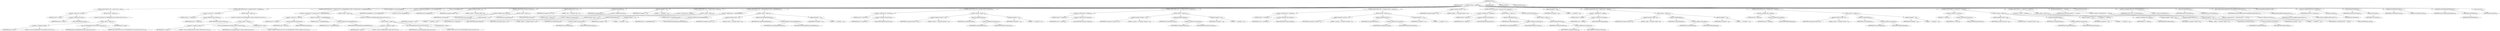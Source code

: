 digraph "execute" {  
"563" [label = <(METHOD,execute)<SUB>320</SUB>> ]
"76" [label = <(PARAM,this)<SUB>320</SUB>> ]
"564" [label = <(BLOCK,&lt;empty&gt;,&lt;empty&gt;)<SUB>320</SUB>> ]
"565" [label = <(CONTROL_STRUCTURE,if (null == alias),if (null == alias))<SUB>322</SUB>> ]
"566" [label = <(&lt;operator&gt;.equals,null == alias)<SUB>322</SUB>> ]
"567" [label = <(LITERAL,null,null == alias)<SUB>322</SUB>> ]
"568" [label = <(&lt;operator&gt;.fieldAccess,this.alias)<SUB>322</SUB>> ]
"569" [label = <(IDENTIFIER,this,null == alias)<SUB>322</SUB>> ]
"570" [label = <(FIELD_IDENTIFIER,alias,alias)<SUB>322</SUB>> ]
"571" [label = <(BLOCK,&lt;empty&gt;,&lt;empty&gt;)<SUB>322</SUB>> ]
"572" [label = <(&lt;operator&gt;.throw,throw new BuildException(&quot;alias attribute must be set&quot;);)<SUB>323</SUB>> ]
"573" [label = <(BLOCK,&lt;empty&gt;,&lt;empty&gt;)<SUB>323</SUB>> ]
"574" [label = <(&lt;operator&gt;.assignment,&lt;empty&gt;)> ]
"575" [label = <(IDENTIFIER,$obj10,&lt;empty&gt;)> ]
"576" [label = <(&lt;operator&gt;.alloc,new BuildException(&quot;alias attribute must be set&quot;))<SUB>323</SUB>> ]
"577" [label = <(&lt;init&gt;,new BuildException(&quot;alias attribute must be set&quot;))<SUB>323</SUB>> ]
"578" [label = <(IDENTIFIER,$obj10,new BuildException(&quot;alias attribute must be set&quot;))> ]
"579" [label = <(LITERAL,&quot;alias attribute must be set&quot;,new BuildException(&quot;alias attribute must be set&quot;))<SUB>323</SUB>> ]
"580" [label = <(IDENTIFIER,$obj10,&lt;empty&gt;)> ]
"581" [label = <(CONTROL_STRUCTURE,if (null == storepass),if (null == storepass))<SUB>326</SUB>> ]
"582" [label = <(&lt;operator&gt;.equals,null == storepass)<SUB>326</SUB>> ]
"583" [label = <(LITERAL,null,null == storepass)<SUB>326</SUB>> ]
"584" [label = <(&lt;operator&gt;.fieldAccess,this.storepass)<SUB>326</SUB>> ]
"585" [label = <(IDENTIFIER,this,null == storepass)<SUB>326</SUB>> ]
"586" [label = <(FIELD_IDENTIFIER,storepass,storepass)<SUB>326</SUB>> ]
"587" [label = <(BLOCK,&lt;empty&gt;,&lt;empty&gt;)<SUB>326</SUB>> ]
"588" [label = <(&lt;operator&gt;.throw,throw new BuildException(&quot;storepass attribute must be set&quot;);)<SUB>327</SUB>> ]
"589" [label = <(BLOCK,&lt;empty&gt;,&lt;empty&gt;)<SUB>327</SUB>> ]
"590" [label = <(&lt;operator&gt;.assignment,&lt;empty&gt;)> ]
"591" [label = <(IDENTIFIER,$obj11,&lt;empty&gt;)> ]
"592" [label = <(&lt;operator&gt;.alloc,new BuildException(&quot;storepass attribute must be set&quot;))<SUB>327</SUB>> ]
"593" [label = <(&lt;init&gt;,new BuildException(&quot;storepass attribute must be set&quot;))<SUB>327</SUB>> ]
"594" [label = <(IDENTIFIER,$obj11,new BuildException(&quot;storepass attribute must be set&quot;))> ]
"595" [label = <(LITERAL,&quot;storepass attribute must be set&quot;,new BuildException(&quot;storepass attribute must be set&quot;))<SUB>327</SUB>> ]
"596" [label = <(IDENTIFIER,$obj11,&lt;empty&gt;)> ]
"597" [label = <(CONTROL_STRUCTURE,if (null == dname &amp;&amp; null == expandedDname),if (null == dname &amp;&amp; null == expandedDname))<SUB>330</SUB>> ]
"598" [label = <(&lt;operator&gt;.logicalAnd,null == dname &amp;&amp; null == expandedDname)<SUB>330</SUB>> ]
"599" [label = <(&lt;operator&gt;.equals,null == dname)<SUB>330</SUB>> ]
"600" [label = <(LITERAL,null,null == dname)<SUB>330</SUB>> ]
"601" [label = <(&lt;operator&gt;.fieldAccess,this.dname)<SUB>330</SUB>> ]
"602" [label = <(IDENTIFIER,this,null == dname)<SUB>330</SUB>> ]
"603" [label = <(FIELD_IDENTIFIER,dname,dname)<SUB>330</SUB>> ]
"604" [label = <(&lt;operator&gt;.equals,null == expandedDname)<SUB>330</SUB>> ]
"605" [label = <(LITERAL,null,null == expandedDname)<SUB>330</SUB>> ]
"606" [label = <(&lt;operator&gt;.fieldAccess,this.expandedDname)<SUB>330</SUB>> ]
"607" [label = <(IDENTIFIER,this,null == expandedDname)<SUB>330</SUB>> ]
"608" [label = <(FIELD_IDENTIFIER,expandedDname,expandedDname)<SUB>330</SUB>> ]
"609" [label = <(BLOCK,&lt;empty&gt;,&lt;empty&gt;)<SUB>330</SUB>> ]
"610" [label = <(&lt;operator&gt;.throw,throw new BuildException(&quot;dname must be set&quot;);)<SUB>331</SUB>> ]
"611" [label = <(BLOCK,&lt;empty&gt;,&lt;empty&gt;)<SUB>331</SUB>> ]
"612" [label = <(&lt;operator&gt;.assignment,&lt;empty&gt;)> ]
"613" [label = <(IDENTIFIER,$obj12,&lt;empty&gt;)> ]
"614" [label = <(&lt;operator&gt;.alloc,new BuildException(&quot;dname must be set&quot;))<SUB>331</SUB>> ]
"615" [label = <(&lt;init&gt;,new BuildException(&quot;dname must be set&quot;))<SUB>331</SUB>> ]
"616" [label = <(IDENTIFIER,$obj12,new BuildException(&quot;dname must be set&quot;))> ]
"617" [label = <(LITERAL,&quot;dname must be set&quot;,new BuildException(&quot;dname must be set&quot;))<SUB>331</SUB>> ]
"618" [label = <(IDENTIFIER,$obj12,&lt;empty&gt;)> ]
"74" [label = <(LOCAL,StringBuffer sb: java.lang.StringBuffer)> ]
"619" [label = <(&lt;operator&gt;.assignment,StringBuffer sb = new StringBuffer())<SUB>334</SUB>> ]
"620" [label = <(IDENTIFIER,sb,StringBuffer sb = new StringBuffer())<SUB>334</SUB>> ]
"621" [label = <(&lt;operator&gt;.alloc,new StringBuffer())<SUB>334</SUB>> ]
"622" [label = <(&lt;init&gt;,new StringBuffer())<SUB>334</SUB>> ]
"73" [label = <(IDENTIFIER,sb,new StringBuffer())<SUB>334</SUB>> ]
"623" [label = <(append,sb.append(&quot;-genkey &quot;))<SUB>336</SUB>> ]
"624" [label = <(IDENTIFIER,sb,sb.append(&quot;-genkey &quot;))<SUB>336</SUB>> ]
"625" [label = <(LITERAL,&quot;-genkey &quot;,sb.append(&quot;-genkey &quot;))<SUB>336</SUB>> ]
"626" [label = <(CONTROL_STRUCTURE,if (verbose),if (verbose))<SUB>338</SUB>> ]
"627" [label = <(&lt;operator&gt;.fieldAccess,this.verbose)<SUB>338</SUB>> ]
"628" [label = <(IDENTIFIER,this,if (verbose))<SUB>338</SUB>> ]
"629" [label = <(FIELD_IDENTIFIER,verbose,verbose)<SUB>338</SUB>> ]
"630" [label = <(BLOCK,&lt;empty&gt;,&lt;empty&gt;)<SUB>338</SUB>> ]
"631" [label = <(append,sb.append(&quot;-v &quot;))<SUB>339</SUB>> ]
"632" [label = <(IDENTIFIER,sb,sb.append(&quot;-v &quot;))<SUB>339</SUB>> ]
"633" [label = <(LITERAL,&quot;-v &quot;,sb.append(&quot;-v &quot;))<SUB>339</SUB>> ]
"634" [label = <(append,sb.append(&quot;-alias \&quot;&quot;))<SUB>342</SUB>> ]
"635" [label = <(IDENTIFIER,sb,sb.append(&quot;-alias \&quot;&quot;))<SUB>342</SUB>> ]
"636" [label = <(LITERAL,&quot;-alias \&quot;&quot;,sb.append(&quot;-alias \&quot;&quot;))<SUB>342</SUB>> ]
"637" [label = <(append,sb.append(alias))<SUB>343</SUB>> ]
"638" [label = <(IDENTIFIER,sb,sb.append(alias))<SUB>343</SUB>> ]
"639" [label = <(&lt;operator&gt;.fieldAccess,this.alias)<SUB>343</SUB>> ]
"640" [label = <(IDENTIFIER,this,sb.append(alias))<SUB>343</SUB>> ]
"641" [label = <(FIELD_IDENTIFIER,alias,alias)<SUB>343</SUB>> ]
"642" [label = <(append,sb.append(&quot;\&quot; &quot;))<SUB>344</SUB>> ]
"643" [label = <(IDENTIFIER,sb,sb.append(&quot;\&quot; &quot;))<SUB>344</SUB>> ]
"644" [label = <(LITERAL,&quot;\&quot; &quot;,sb.append(&quot;\&quot; &quot;))<SUB>344</SUB>> ]
"645" [label = <(CONTROL_STRUCTURE,if (null != dname),if (null != dname))<SUB>346</SUB>> ]
"646" [label = <(&lt;operator&gt;.notEquals,null != dname)<SUB>346</SUB>> ]
"647" [label = <(LITERAL,null,null != dname)<SUB>346</SUB>> ]
"648" [label = <(&lt;operator&gt;.fieldAccess,this.dname)<SUB>346</SUB>> ]
"649" [label = <(IDENTIFIER,this,null != dname)<SUB>346</SUB>> ]
"650" [label = <(FIELD_IDENTIFIER,dname,dname)<SUB>346</SUB>> ]
"651" [label = <(BLOCK,&lt;empty&gt;,&lt;empty&gt;)<SUB>346</SUB>> ]
"652" [label = <(append,sb.append(&quot;-dname \&quot;&quot;))<SUB>347</SUB>> ]
"653" [label = <(IDENTIFIER,sb,sb.append(&quot;-dname \&quot;&quot;))<SUB>347</SUB>> ]
"654" [label = <(LITERAL,&quot;-dname \&quot;&quot;,sb.append(&quot;-dname \&quot;&quot;))<SUB>347</SUB>> ]
"655" [label = <(append,sb.append(dname))<SUB>348</SUB>> ]
"656" [label = <(IDENTIFIER,sb,sb.append(dname))<SUB>348</SUB>> ]
"657" [label = <(&lt;operator&gt;.fieldAccess,this.dname)<SUB>348</SUB>> ]
"658" [label = <(IDENTIFIER,this,sb.append(dname))<SUB>348</SUB>> ]
"659" [label = <(FIELD_IDENTIFIER,dname,dname)<SUB>348</SUB>> ]
"660" [label = <(append,sb.append(&quot;\&quot; &quot;))<SUB>349</SUB>> ]
"661" [label = <(IDENTIFIER,sb,sb.append(&quot;\&quot; &quot;))<SUB>349</SUB>> ]
"662" [label = <(LITERAL,&quot;\&quot; &quot;,sb.append(&quot;\&quot; &quot;))<SUB>349</SUB>> ]
"663" [label = <(CONTROL_STRUCTURE,if (null != expandedDname),if (null != expandedDname))<SUB>352</SUB>> ]
"664" [label = <(&lt;operator&gt;.notEquals,null != expandedDname)<SUB>352</SUB>> ]
"665" [label = <(LITERAL,null,null != expandedDname)<SUB>352</SUB>> ]
"666" [label = <(&lt;operator&gt;.fieldAccess,this.expandedDname)<SUB>352</SUB>> ]
"667" [label = <(IDENTIFIER,this,null != expandedDname)<SUB>352</SUB>> ]
"668" [label = <(FIELD_IDENTIFIER,expandedDname,expandedDname)<SUB>352</SUB>> ]
"669" [label = <(BLOCK,&lt;empty&gt;,&lt;empty&gt;)<SUB>352</SUB>> ]
"670" [label = <(append,sb.append(&quot;-dname \&quot;&quot;))<SUB>353</SUB>> ]
"671" [label = <(IDENTIFIER,sb,sb.append(&quot;-dname \&quot;&quot;))<SUB>353</SUB>> ]
"672" [label = <(LITERAL,&quot;-dname \&quot;&quot;,sb.append(&quot;-dname \&quot;&quot;))<SUB>353</SUB>> ]
"673" [label = <(append,sb.append(expandedDname))<SUB>354</SUB>> ]
"674" [label = <(IDENTIFIER,sb,sb.append(expandedDname))<SUB>354</SUB>> ]
"675" [label = <(&lt;operator&gt;.fieldAccess,this.expandedDname)<SUB>354</SUB>> ]
"676" [label = <(IDENTIFIER,this,sb.append(expandedDname))<SUB>354</SUB>> ]
"677" [label = <(FIELD_IDENTIFIER,expandedDname,expandedDname)<SUB>354</SUB>> ]
"678" [label = <(append,sb.append(&quot;\&quot; &quot;))<SUB>355</SUB>> ]
"679" [label = <(IDENTIFIER,sb,sb.append(&quot;\&quot; &quot;))<SUB>355</SUB>> ]
"680" [label = <(LITERAL,&quot;\&quot; &quot;,sb.append(&quot;\&quot; &quot;))<SUB>355</SUB>> ]
"681" [label = <(CONTROL_STRUCTURE,if (null != keystore),if (null != keystore))<SUB>358</SUB>> ]
"682" [label = <(&lt;operator&gt;.notEquals,null != keystore)<SUB>358</SUB>> ]
"683" [label = <(LITERAL,null,null != keystore)<SUB>358</SUB>> ]
"684" [label = <(&lt;operator&gt;.fieldAccess,this.keystore)<SUB>358</SUB>> ]
"685" [label = <(IDENTIFIER,this,null != keystore)<SUB>358</SUB>> ]
"686" [label = <(FIELD_IDENTIFIER,keystore,keystore)<SUB>358</SUB>> ]
"687" [label = <(BLOCK,&lt;empty&gt;,&lt;empty&gt;)<SUB>358</SUB>> ]
"688" [label = <(append,sb.append(&quot;-keystore \&quot;&quot;))<SUB>359</SUB>> ]
"689" [label = <(IDENTIFIER,sb,sb.append(&quot;-keystore \&quot;&quot;))<SUB>359</SUB>> ]
"690" [label = <(LITERAL,&quot;-keystore \&quot;&quot;,sb.append(&quot;-keystore \&quot;&quot;))<SUB>359</SUB>> ]
"691" [label = <(append,sb.append(keystore))<SUB>360</SUB>> ]
"692" [label = <(IDENTIFIER,sb,sb.append(keystore))<SUB>360</SUB>> ]
"693" [label = <(&lt;operator&gt;.fieldAccess,this.keystore)<SUB>360</SUB>> ]
"694" [label = <(IDENTIFIER,this,sb.append(keystore))<SUB>360</SUB>> ]
"695" [label = <(FIELD_IDENTIFIER,keystore,keystore)<SUB>360</SUB>> ]
"696" [label = <(append,sb.append(&quot;\&quot; &quot;))<SUB>361</SUB>> ]
"697" [label = <(IDENTIFIER,sb,sb.append(&quot;\&quot; &quot;))<SUB>361</SUB>> ]
"698" [label = <(LITERAL,&quot;\&quot; &quot;,sb.append(&quot;\&quot; &quot;))<SUB>361</SUB>> ]
"699" [label = <(CONTROL_STRUCTURE,if (null != storepass),if (null != storepass))<SUB>364</SUB>> ]
"700" [label = <(&lt;operator&gt;.notEquals,null != storepass)<SUB>364</SUB>> ]
"701" [label = <(LITERAL,null,null != storepass)<SUB>364</SUB>> ]
"702" [label = <(&lt;operator&gt;.fieldAccess,this.storepass)<SUB>364</SUB>> ]
"703" [label = <(IDENTIFIER,this,null != storepass)<SUB>364</SUB>> ]
"704" [label = <(FIELD_IDENTIFIER,storepass,storepass)<SUB>364</SUB>> ]
"705" [label = <(BLOCK,&lt;empty&gt;,&lt;empty&gt;)<SUB>364</SUB>> ]
"706" [label = <(append,sb.append(&quot;-storepass \&quot;&quot;))<SUB>365</SUB>> ]
"707" [label = <(IDENTIFIER,sb,sb.append(&quot;-storepass \&quot;&quot;))<SUB>365</SUB>> ]
"708" [label = <(LITERAL,&quot;-storepass \&quot;&quot;,sb.append(&quot;-storepass \&quot;&quot;))<SUB>365</SUB>> ]
"709" [label = <(append,sb.append(storepass))<SUB>366</SUB>> ]
"710" [label = <(IDENTIFIER,sb,sb.append(storepass))<SUB>366</SUB>> ]
"711" [label = <(&lt;operator&gt;.fieldAccess,this.storepass)<SUB>366</SUB>> ]
"712" [label = <(IDENTIFIER,this,sb.append(storepass))<SUB>366</SUB>> ]
"713" [label = <(FIELD_IDENTIFIER,storepass,storepass)<SUB>366</SUB>> ]
"714" [label = <(append,sb.append(&quot;\&quot; &quot;))<SUB>367</SUB>> ]
"715" [label = <(IDENTIFIER,sb,sb.append(&quot;\&quot; &quot;))<SUB>367</SUB>> ]
"716" [label = <(LITERAL,&quot;\&quot; &quot;,sb.append(&quot;\&quot; &quot;))<SUB>367</SUB>> ]
"717" [label = <(CONTROL_STRUCTURE,if (null != storetype),if (null != storetype))<SUB>370</SUB>> ]
"718" [label = <(&lt;operator&gt;.notEquals,null != storetype)<SUB>370</SUB>> ]
"719" [label = <(LITERAL,null,null != storetype)<SUB>370</SUB>> ]
"720" [label = <(&lt;operator&gt;.fieldAccess,this.storetype)<SUB>370</SUB>> ]
"721" [label = <(IDENTIFIER,this,null != storetype)<SUB>370</SUB>> ]
"722" [label = <(FIELD_IDENTIFIER,storetype,storetype)<SUB>370</SUB>> ]
"723" [label = <(BLOCK,&lt;empty&gt;,&lt;empty&gt;)<SUB>370</SUB>> ]
"724" [label = <(append,sb.append(&quot;-storetype \&quot;&quot;))<SUB>371</SUB>> ]
"725" [label = <(IDENTIFIER,sb,sb.append(&quot;-storetype \&quot;&quot;))<SUB>371</SUB>> ]
"726" [label = <(LITERAL,&quot;-storetype \&quot;&quot;,sb.append(&quot;-storetype \&quot;&quot;))<SUB>371</SUB>> ]
"727" [label = <(append,sb.append(storetype))<SUB>372</SUB>> ]
"728" [label = <(IDENTIFIER,sb,sb.append(storetype))<SUB>372</SUB>> ]
"729" [label = <(&lt;operator&gt;.fieldAccess,this.storetype)<SUB>372</SUB>> ]
"730" [label = <(IDENTIFIER,this,sb.append(storetype))<SUB>372</SUB>> ]
"731" [label = <(FIELD_IDENTIFIER,storetype,storetype)<SUB>372</SUB>> ]
"732" [label = <(append,sb.append(&quot;\&quot; &quot;))<SUB>373</SUB>> ]
"733" [label = <(IDENTIFIER,sb,sb.append(&quot;\&quot; &quot;))<SUB>373</SUB>> ]
"734" [label = <(LITERAL,&quot;\&quot; &quot;,sb.append(&quot;\&quot; &quot;))<SUB>373</SUB>> ]
"735" [label = <(append,sb.append(&quot;-keypass \&quot;&quot;))<SUB>376</SUB>> ]
"736" [label = <(IDENTIFIER,sb,sb.append(&quot;-keypass \&quot;&quot;))<SUB>376</SUB>> ]
"737" [label = <(LITERAL,&quot;-keypass \&quot;&quot;,sb.append(&quot;-keypass \&quot;&quot;))<SUB>376</SUB>> ]
"738" [label = <(CONTROL_STRUCTURE,if (null != keypass),if (null != keypass))<SUB>377</SUB>> ]
"739" [label = <(&lt;operator&gt;.notEquals,null != keypass)<SUB>377</SUB>> ]
"740" [label = <(LITERAL,null,null != keypass)<SUB>377</SUB>> ]
"741" [label = <(&lt;operator&gt;.fieldAccess,this.keypass)<SUB>377</SUB>> ]
"742" [label = <(IDENTIFIER,this,null != keypass)<SUB>377</SUB>> ]
"743" [label = <(FIELD_IDENTIFIER,keypass,keypass)<SUB>377</SUB>> ]
"744" [label = <(BLOCK,&lt;empty&gt;,&lt;empty&gt;)<SUB>377</SUB>> ]
"745" [label = <(append,sb.append(keypass))<SUB>378</SUB>> ]
"746" [label = <(IDENTIFIER,sb,sb.append(keypass))<SUB>378</SUB>> ]
"747" [label = <(&lt;operator&gt;.fieldAccess,this.keypass)<SUB>378</SUB>> ]
"748" [label = <(IDENTIFIER,this,sb.append(keypass))<SUB>378</SUB>> ]
"749" [label = <(FIELD_IDENTIFIER,keypass,keypass)<SUB>378</SUB>> ]
"750" [label = <(CONTROL_STRUCTURE,else,else)<SUB>379</SUB>> ]
"751" [label = <(BLOCK,&lt;empty&gt;,&lt;empty&gt;)<SUB>379</SUB>> ]
"752" [label = <(append,sb.append(storepass))<SUB>380</SUB>> ]
"753" [label = <(IDENTIFIER,sb,sb.append(storepass))<SUB>380</SUB>> ]
"754" [label = <(&lt;operator&gt;.fieldAccess,this.storepass)<SUB>380</SUB>> ]
"755" [label = <(IDENTIFIER,this,sb.append(storepass))<SUB>380</SUB>> ]
"756" [label = <(FIELD_IDENTIFIER,storepass,storepass)<SUB>380</SUB>> ]
"757" [label = <(append,sb.append(&quot;\&quot; &quot;))<SUB>382</SUB>> ]
"758" [label = <(IDENTIFIER,sb,sb.append(&quot;\&quot; &quot;))<SUB>382</SUB>> ]
"759" [label = <(LITERAL,&quot;\&quot; &quot;,sb.append(&quot;\&quot; &quot;))<SUB>382</SUB>> ]
"760" [label = <(CONTROL_STRUCTURE,if (null != sigalg),if (null != sigalg))<SUB>384</SUB>> ]
"761" [label = <(&lt;operator&gt;.notEquals,null != sigalg)<SUB>384</SUB>> ]
"762" [label = <(LITERAL,null,null != sigalg)<SUB>384</SUB>> ]
"763" [label = <(&lt;operator&gt;.fieldAccess,this.sigalg)<SUB>384</SUB>> ]
"764" [label = <(IDENTIFIER,this,null != sigalg)<SUB>384</SUB>> ]
"765" [label = <(FIELD_IDENTIFIER,sigalg,sigalg)<SUB>384</SUB>> ]
"766" [label = <(BLOCK,&lt;empty&gt;,&lt;empty&gt;)<SUB>384</SUB>> ]
"767" [label = <(append,sb.append(&quot;-sigalg \&quot;&quot;))<SUB>385</SUB>> ]
"768" [label = <(IDENTIFIER,sb,sb.append(&quot;-sigalg \&quot;&quot;))<SUB>385</SUB>> ]
"769" [label = <(LITERAL,&quot;-sigalg \&quot;&quot;,sb.append(&quot;-sigalg \&quot;&quot;))<SUB>385</SUB>> ]
"770" [label = <(append,sb.append(sigalg))<SUB>386</SUB>> ]
"771" [label = <(IDENTIFIER,sb,sb.append(sigalg))<SUB>386</SUB>> ]
"772" [label = <(&lt;operator&gt;.fieldAccess,this.sigalg)<SUB>386</SUB>> ]
"773" [label = <(IDENTIFIER,this,sb.append(sigalg))<SUB>386</SUB>> ]
"774" [label = <(FIELD_IDENTIFIER,sigalg,sigalg)<SUB>386</SUB>> ]
"775" [label = <(append,sb.append(&quot;\&quot; &quot;))<SUB>387</SUB>> ]
"776" [label = <(IDENTIFIER,sb,sb.append(&quot;\&quot; &quot;))<SUB>387</SUB>> ]
"777" [label = <(LITERAL,&quot;\&quot; &quot;,sb.append(&quot;\&quot; &quot;))<SUB>387</SUB>> ]
"778" [label = <(CONTROL_STRUCTURE,if (null != keyalg),if (null != keyalg))<SUB>390</SUB>> ]
"779" [label = <(&lt;operator&gt;.notEquals,null != keyalg)<SUB>390</SUB>> ]
"780" [label = <(LITERAL,null,null != keyalg)<SUB>390</SUB>> ]
"781" [label = <(&lt;operator&gt;.fieldAccess,this.keyalg)<SUB>390</SUB>> ]
"782" [label = <(IDENTIFIER,this,null != keyalg)<SUB>390</SUB>> ]
"783" [label = <(FIELD_IDENTIFIER,keyalg,keyalg)<SUB>390</SUB>> ]
"784" [label = <(BLOCK,&lt;empty&gt;,&lt;empty&gt;)<SUB>390</SUB>> ]
"785" [label = <(append,sb.append(&quot;-keyalg \&quot;&quot;))<SUB>391</SUB>> ]
"786" [label = <(IDENTIFIER,sb,sb.append(&quot;-keyalg \&quot;&quot;))<SUB>391</SUB>> ]
"787" [label = <(LITERAL,&quot;-keyalg \&quot;&quot;,sb.append(&quot;-keyalg \&quot;&quot;))<SUB>391</SUB>> ]
"788" [label = <(append,sb.append(keyalg))<SUB>392</SUB>> ]
"789" [label = <(IDENTIFIER,sb,sb.append(keyalg))<SUB>392</SUB>> ]
"790" [label = <(&lt;operator&gt;.fieldAccess,this.keyalg)<SUB>392</SUB>> ]
"791" [label = <(IDENTIFIER,this,sb.append(keyalg))<SUB>392</SUB>> ]
"792" [label = <(FIELD_IDENTIFIER,keyalg,keyalg)<SUB>392</SUB>> ]
"793" [label = <(append,sb.append(&quot;\&quot; &quot;))<SUB>393</SUB>> ]
"794" [label = <(IDENTIFIER,sb,sb.append(&quot;\&quot; &quot;))<SUB>393</SUB>> ]
"795" [label = <(LITERAL,&quot;\&quot; &quot;,sb.append(&quot;\&quot; &quot;))<SUB>393</SUB>> ]
"796" [label = <(CONTROL_STRUCTURE,if (0 &lt; keysize),if (0 &lt; keysize))<SUB>397</SUB>> ]
"797" [label = <(&lt;operator&gt;.lessThan,0 &lt; keysize)<SUB>397</SUB>> ]
"798" [label = <(LITERAL,0,0 &lt; keysize)<SUB>397</SUB>> ]
"799" [label = <(&lt;operator&gt;.fieldAccess,this.keysize)<SUB>397</SUB>> ]
"800" [label = <(IDENTIFIER,this,0 &lt; keysize)<SUB>397</SUB>> ]
"801" [label = <(FIELD_IDENTIFIER,keysize,keysize)<SUB>397</SUB>> ]
"802" [label = <(BLOCK,&lt;empty&gt;,&lt;empty&gt;)<SUB>397</SUB>> ]
"803" [label = <(append,sb.append(&quot;-keysize \&quot;&quot;))<SUB>398</SUB>> ]
"804" [label = <(IDENTIFIER,sb,sb.append(&quot;-keysize \&quot;&quot;))<SUB>398</SUB>> ]
"805" [label = <(LITERAL,&quot;-keysize \&quot;&quot;,sb.append(&quot;-keysize \&quot;&quot;))<SUB>398</SUB>> ]
"806" [label = <(append,sb.append(keysize))<SUB>399</SUB>> ]
"807" [label = <(IDENTIFIER,sb,sb.append(keysize))<SUB>399</SUB>> ]
"808" [label = <(&lt;operator&gt;.fieldAccess,this.keysize)<SUB>399</SUB>> ]
"809" [label = <(IDENTIFIER,this,sb.append(keysize))<SUB>399</SUB>> ]
"810" [label = <(FIELD_IDENTIFIER,keysize,keysize)<SUB>399</SUB>> ]
"811" [label = <(append,sb.append(&quot;\&quot; &quot;))<SUB>400</SUB>> ]
"812" [label = <(IDENTIFIER,sb,sb.append(&quot;\&quot; &quot;))<SUB>400</SUB>> ]
"813" [label = <(LITERAL,&quot;\&quot; &quot;,sb.append(&quot;\&quot; &quot;))<SUB>400</SUB>> ]
"814" [label = <(CONTROL_STRUCTURE,if (0 &lt; validity),if (0 &lt; validity))<SUB>403</SUB>> ]
"815" [label = <(&lt;operator&gt;.lessThan,0 &lt; validity)<SUB>403</SUB>> ]
"816" [label = <(LITERAL,0,0 &lt; validity)<SUB>403</SUB>> ]
"817" [label = <(&lt;operator&gt;.fieldAccess,this.validity)<SUB>403</SUB>> ]
"818" [label = <(IDENTIFIER,this,0 &lt; validity)<SUB>403</SUB>> ]
"819" [label = <(FIELD_IDENTIFIER,validity,validity)<SUB>403</SUB>> ]
"820" [label = <(BLOCK,&lt;empty&gt;,&lt;empty&gt;)<SUB>403</SUB>> ]
"821" [label = <(append,sb.append(&quot;-validity \&quot;&quot;))<SUB>404</SUB>> ]
"822" [label = <(IDENTIFIER,sb,sb.append(&quot;-validity \&quot;&quot;))<SUB>404</SUB>> ]
"823" [label = <(LITERAL,&quot;-validity \&quot;&quot;,sb.append(&quot;-validity \&quot;&quot;))<SUB>404</SUB>> ]
"824" [label = <(append,sb.append(validity))<SUB>405</SUB>> ]
"825" [label = <(IDENTIFIER,sb,sb.append(validity))<SUB>405</SUB>> ]
"826" [label = <(&lt;operator&gt;.fieldAccess,this.validity)<SUB>405</SUB>> ]
"827" [label = <(IDENTIFIER,this,sb.append(validity))<SUB>405</SUB>> ]
"828" [label = <(FIELD_IDENTIFIER,validity,validity)<SUB>405</SUB>> ]
"829" [label = <(append,sb.append(&quot;\&quot; &quot;))<SUB>406</SUB>> ]
"830" [label = <(IDENTIFIER,sb,sb.append(&quot;\&quot; &quot;))<SUB>406</SUB>> ]
"831" [label = <(LITERAL,&quot;\&quot; &quot;,sb.append(&quot;\&quot; &quot;))<SUB>406</SUB>> ]
"832" [label = <(log,log(&quot;Generating Key for &quot; + alias))<SUB>409</SUB>> ]
"75" [label = <(IDENTIFIER,this,log(&quot;Generating Key for &quot; + alias))<SUB>409</SUB>> ]
"833" [label = <(&lt;operator&gt;.addition,&quot;Generating Key for &quot; + alias)<SUB>409</SUB>> ]
"834" [label = <(LITERAL,&quot;Generating Key for &quot;,&quot;Generating Key for &quot; + alias)<SUB>409</SUB>> ]
"835" [label = <(&lt;operator&gt;.fieldAccess,this.alias)<SUB>409</SUB>> ]
"836" [label = <(IDENTIFIER,this,&quot;Generating Key for &quot; + alias)<SUB>409</SUB>> ]
"837" [label = <(FIELD_IDENTIFIER,alias,alias)<SUB>409</SUB>> ]
"79" [label = <(LOCAL,ExecTask cmd: ANY)> ]
"838" [label = <(&lt;operator&gt;.assignment,ANY cmd = new ExecTask(this))<SUB>410</SUB>> ]
"839" [label = <(IDENTIFIER,cmd,ANY cmd = new ExecTask(this))<SUB>410</SUB>> ]
"840" [label = <(&lt;operator&gt;.alloc,new ExecTask(this))<SUB>410</SUB>> ]
"841" [label = <(&lt;init&gt;,new ExecTask(this))<SUB>410</SUB>> ]
"78" [label = <(IDENTIFIER,cmd,new ExecTask(this))<SUB>410</SUB>> ]
"77" [label = <(IDENTIFIER,this,new ExecTask(this))<SUB>410</SUB>> ]
"842" [label = <(setExecutable,setExecutable(JavaEnvUtils.getJdkExecutable(&quot;keytool&quot;)))<SUB>411</SUB>> ]
"843" [label = <(IDENTIFIER,cmd,setExecutable(JavaEnvUtils.getJdkExecutable(&quot;keytool&quot;)))<SUB>411</SUB>> ]
"844" [label = <(getJdkExecutable,getJdkExecutable(&quot;keytool&quot;))<SUB>411</SUB>> ]
"845" [label = <(IDENTIFIER,JavaEnvUtils,getJdkExecutable(&quot;keytool&quot;))<SUB>411</SUB>> ]
"846" [label = <(LITERAL,&quot;keytool&quot;,getJdkExecutable(&quot;keytool&quot;))<SUB>411</SUB>> ]
"847" [label = <(LOCAL,Commandline.Argument arg: ANY)> ]
"848" [label = <(&lt;operator&gt;.assignment,ANY arg = createArg())<SUB>412</SUB>> ]
"849" [label = <(IDENTIFIER,arg,ANY arg = createArg())<SUB>412</SUB>> ]
"850" [label = <(createArg,createArg())<SUB>412</SUB>> ]
"851" [label = <(IDENTIFIER,cmd,createArg())<SUB>412</SUB>> ]
"852" [label = <(setLine,setLine(sb.toString()))<SUB>413</SUB>> ]
"853" [label = <(IDENTIFIER,arg,setLine(sb.toString()))<SUB>413</SUB>> ]
"854" [label = <(toString,sb.toString())<SUB>413</SUB>> ]
"855" [label = <(IDENTIFIER,sb,sb.toString())<SUB>413</SUB>> ]
"856" [label = <(setFailonerror,setFailonerror(true))<SUB>414</SUB>> ]
"857" [label = <(IDENTIFIER,cmd,setFailonerror(true))<SUB>414</SUB>> ]
"858" [label = <(LITERAL,true,setFailonerror(true))<SUB>414</SUB>> ]
"859" [label = <(setTaskName,setTaskName(getTaskName()))<SUB>415</SUB>> ]
"860" [label = <(IDENTIFIER,cmd,setTaskName(getTaskName()))<SUB>415</SUB>> ]
"861" [label = <(getTaskName,getTaskName())<SUB>415</SUB>> ]
"80" [label = <(IDENTIFIER,this,getTaskName())<SUB>415</SUB>> ]
"862" [label = <(execute,execute())<SUB>416</SUB>> ]
"863" [label = <(IDENTIFIER,cmd,execute())<SUB>416</SUB>> ]
"864" [label = <(MODIFIER,PUBLIC)> ]
"865" [label = <(MODIFIER,VIRTUAL)> ]
"866" [label = <(METHOD_RETURN,void)<SUB>320</SUB>> ]
  "563" -> "76" 
  "563" -> "564" 
  "563" -> "864" 
  "563" -> "865" 
  "563" -> "866" 
  "564" -> "565" 
  "564" -> "581" 
  "564" -> "597" 
  "564" -> "74" 
  "564" -> "619" 
  "564" -> "622" 
  "564" -> "623" 
  "564" -> "626" 
  "564" -> "634" 
  "564" -> "637" 
  "564" -> "642" 
  "564" -> "645" 
  "564" -> "663" 
  "564" -> "681" 
  "564" -> "699" 
  "564" -> "717" 
  "564" -> "735" 
  "564" -> "738" 
  "564" -> "757" 
  "564" -> "760" 
  "564" -> "778" 
  "564" -> "796" 
  "564" -> "814" 
  "564" -> "832" 
  "564" -> "79" 
  "564" -> "838" 
  "564" -> "841" 
  "564" -> "842" 
  "564" -> "847" 
  "564" -> "848" 
  "564" -> "852" 
  "564" -> "856" 
  "564" -> "859" 
  "564" -> "862" 
  "565" -> "566" 
  "565" -> "571" 
  "566" -> "567" 
  "566" -> "568" 
  "568" -> "569" 
  "568" -> "570" 
  "571" -> "572" 
  "572" -> "573" 
  "573" -> "574" 
  "573" -> "577" 
  "573" -> "580" 
  "574" -> "575" 
  "574" -> "576" 
  "577" -> "578" 
  "577" -> "579" 
  "581" -> "582" 
  "581" -> "587" 
  "582" -> "583" 
  "582" -> "584" 
  "584" -> "585" 
  "584" -> "586" 
  "587" -> "588" 
  "588" -> "589" 
  "589" -> "590" 
  "589" -> "593" 
  "589" -> "596" 
  "590" -> "591" 
  "590" -> "592" 
  "593" -> "594" 
  "593" -> "595" 
  "597" -> "598" 
  "597" -> "609" 
  "598" -> "599" 
  "598" -> "604" 
  "599" -> "600" 
  "599" -> "601" 
  "601" -> "602" 
  "601" -> "603" 
  "604" -> "605" 
  "604" -> "606" 
  "606" -> "607" 
  "606" -> "608" 
  "609" -> "610" 
  "610" -> "611" 
  "611" -> "612" 
  "611" -> "615" 
  "611" -> "618" 
  "612" -> "613" 
  "612" -> "614" 
  "615" -> "616" 
  "615" -> "617" 
  "619" -> "620" 
  "619" -> "621" 
  "622" -> "73" 
  "623" -> "624" 
  "623" -> "625" 
  "626" -> "627" 
  "626" -> "630" 
  "627" -> "628" 
  "627" -> "629" 
  "630" -> "631" 
  "631" -> "632" 
  "631" -> "633" 
  "634" -> "635" 
  "634" -> "636" 
  "637" -> "638" 
  "637" -> "639" 
  "639" -> "640" 
  "639" -> "641" 
  "642" -> "643" 
  "642" -> "644" 
  "645" -> "646" 
  "645" -> "651" 
  "646" -> "647" 
  "646" -> "648" 
  "648" -> "649" 
  "648" -> "650" 
  "651" -> "652" 
  "651" -> "655" 
  "651" -> "660" 
  "652" -> "653" 
  "652" -> "654" 
  "655" -> "656" 
  "655" -> "657" 
  "657" -> "658" 
  "657" -> "659" 
  "660" -> "661" 
  "660" -> "662" 
  "663" -> "664" 
  "663" -> "669" 
  "664" -> "665" 
  "664" -> "666" 
  "666" -> "667" 
  "666" -> "668" 
  "669" -> "670" 
  "669" -> "673" 
  "669" -> "678" 
  "670" -> "671" 
  "670" -> "672" 
  "673" -> "674" 
  "673" -> "675" 
  "675" -> "676" 
  "675" -> "677" 
  "678" -> "679" 
  "678" -> "680" 
  "681" -> "682" 
  "681" -> "687" 
  "682" -> "683" 
  "682" -> "684" 
  "684" -> "685" 
  "684" -> "686" 
  "687" -> "688" 
  "687" -> "691" 
  "687" -> "696" 
  "688" -> "689" 
  "688" -> "690" 
  "691" -> "692" 
  "691" -> "693" 
  "693" -> "694" 
  "693" -> "695" 
  "696" -> "697" 
  "696" -> "698" 
  "699" -> "700" 
  "699" -> "705" 
  "700" -> "701" 
  "700" -> "702" 
  "702" -> "703" 
  "702" -> "704" 
  "705" -> "706" 
  "705" -> "709" 
  "705" -> "714" 
  "706" -> "707" 
  "706" -> "708" 
  "709" -> "710" 
  "709" -> "711" 
  "711" -> "712" 
  "711" -> "713" 
  "714" -> "715" 
  "714" -> "716" 
  "717" -> "718" 
  "717" -> "723" 
  "718" -> "719" 
  "718" -> "720" 
  "720" -> "721" 
  "720" -> "722" 
  "723" -> "724" 
  "723" -> "727" 
  "723" -> "732" 
  "724" -> "725" 
  "724" -> "726" 
  "727" -> "728" 
  "727" -> "729" 
  "729" -> "730" 
  "729" -> "731" 
  "732" -> "733" 
  "732" -> "734" 
  "735" -> "736" 
  "735" -> "737" 
  "738" -> "739" 
  "738" -> "744" 
  "738" -> "750" 
  "739" -> "740" 
  "739" -> "741" 
  "741" -> "742" 
  "741" -> "743" 
  "744" -> "745" 
  "745" -> "746" 
  "745" -> "747" 
  "747" -> "748" 
  "747" -> "749" 
  "750" -> "751" 
  "751" -> "752" 
  "752" -> "753" 
  "752" -> "754" 
  "754" -> "755" 
  "754" -> "756" 
  "757" -> "758" 
  "757" -> "759" 
  "760" -> "761" 
  "760" -> "766" 
  "761" -> "762" 
  "761" -> "763" 
  "763" -> "764" 
  "763" -> "765" 
  "766" -> "767" 
  "766" -> "770" 
  "766" -> "775" 
  "767" -> "768" 
  "767" -> "769" 
  "770" -> "771" 
  "770" -> "772" 
  "772" -> "773" 
  "772" -> "774" 
  "775" -> "776" 
  "775" -> "777" 
  "778" -> "779" 
  "778" -> "784" 
  "779" -> "780" 
  "779" -> "781" 
  "781" -> "782" 
  "781" -> "783" 
  "784" -> "785" 
  "784" -> "788" 
  "784" -> "793" 
  "785" -> "786" 
  "785" -> "787" 
  "788" -> "789" 
  "788" -> "790" 
  "790" -> "791" 
  "790" -> "792" 
  "793" -> "794" 
  "793" -> "795" 
  "796" -> "797" 
  "796" -> "802" 
  "797" -> "798" 
  "797" -> "799" 
  "799" -> "800" 
  "799" -> "801" 
  "802" -> "803" 
  "802" -> "806" 
  "802" -> "811" 
  "803" -> "804" 
  "803" -> "805" 
  "806" -> "807" 
  "806" -> "808" 
  "808" -> "809" 
  "808" -> "810" 
  "811" -> "812" 
  "811" -> "813" 
  "814" -> "815" 
  "814" -> "820" 
  "815" -> "816" 
  "815" -> "817" 
  "817" -> "818" 
  "817" -> "819" 
  "820" -> "821" 
  "820" -> "824" 
  "820" -> "829" 
  "821" -> "822" 
  "821" -> "823" 
  "824" -> "825" 
  "824" -> "826" 
  "826" -> "827" 
  "826" -> "828" 
  "829" -> "830" 
  "829" -> "831" 
  "832" -> "75" 
  "832" -> "833" 
  "833" -> "834" 
  "833" -> "835" 
  "835" -> "836" 
  "835" -> "837" 
  "838" -> "839" 
  "838" -> "840" 
  "841" -> "78" 
  "841" -> "77" 
  "842" -> "843" 
  "842" -> "844" 
  "844" -> "845" 
  "844" -> "846" 
  "848" -> "849" 
  "848" -> "850" 
  "850" -> "851" 
  "852" -> "853" 
  "852" -> "854" 
  "854" -> "855" 
  "856" -> "857" 
  "856" -> "858" 
  "859" -> "860" 
  "859" -> "861" 
  "861" -> "80" 
  "862" -> "863" 
}
